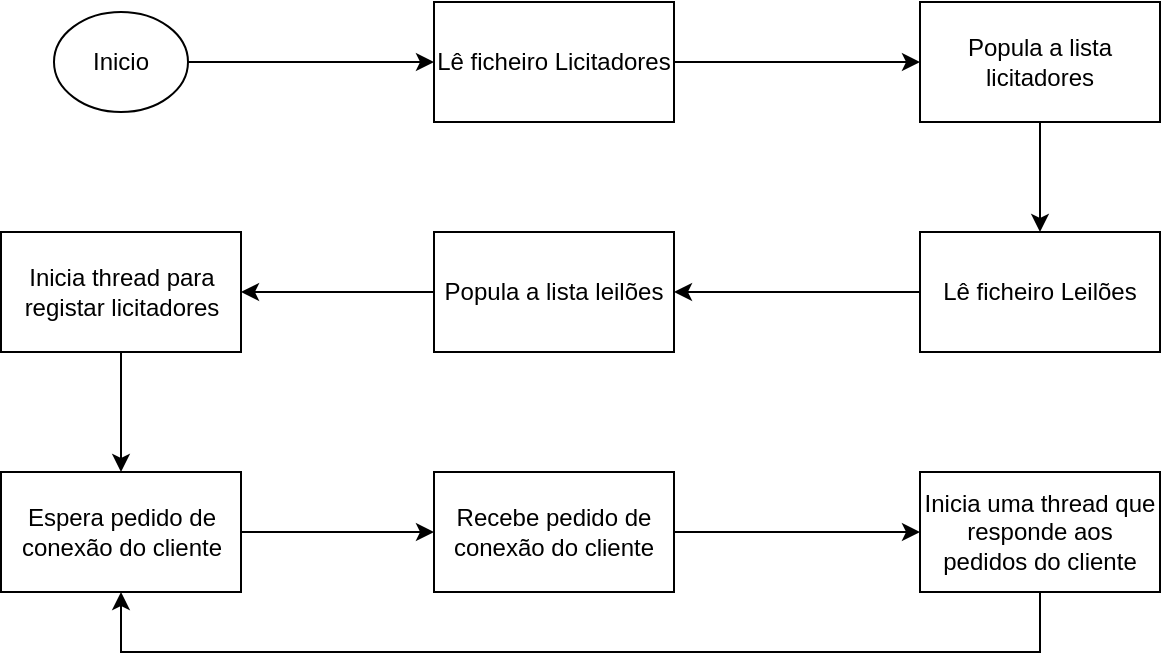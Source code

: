 <mxfile version="10.7.5" type="device"><diagram id="OfeDq_HYb8oal99TpFsc" name="Geral"><mxGraphModel dx="842" dy="652" grid="0" gridSize="10" guides="1" tooltips="1" connect="1" arrows="1" fold="1" page="1" pageScale="1" pageWidth="827" pageHeight="1169" math="0" shadow="0"><root><mxCell id="0"/><mxCell id="1" parent="0"/><mxCell id="7CTZjOJlYamgoq7k59oy-13" style="edgeStyle=orthogonalEdgeStyle;rounded=0;orthogonalLoop=1;jettySize=auto;html=1;exitX=1;exitY=0.5;exitDx=0;exitDy=0;entryX=0;entryY=0.5;entryDx=0;entryDy=0;" edge="1" parent="1" source="7CTZjOJlYamgoq7k59oy-1" target="7CTZjOJlYamgoq7k59oy-2"><mxGeometry relative="1" as="geometry"/></mxCell><mxCell id="7CTZjOJlYamgoq7k59oy-1" value="Inicio" style="ellipse;whiteSpace=wrap;html=1;" vertex="1" parent="1"><mxGeometry x="163" y="20" width="67" height="50" as="geometry"/></mxCell><mxCell id="7CTZjOJlYamgoq7k59oy-14" style="edgeStyle=orthogonalEdgeStyle;rounded=0;orthogonalLoop=1;jettySize=auto;html=1;exitX=1;exitY=0.5;exitDx=0;exitDy=0;entryX=0;entryY=0.5;entryDx=0;entryDy=0;" edge="1" parent="1" source="7CTZjOJlYamgoq7k59oy-2" target="7CTZjOJlYamgoq7k59oy-10"><mxGeometry relative="1" as="geometry"/></mxCell><mxCell id="7CTZjOJlYamgoq7k59oy-2" value="Lê ficheiro Licitadores" style="rounded=0;whiteSpace=wrap;html=1;" vertex="1" parent="1"><mxGeometry x="353" y="15" width="120" height="60" as="geometry"/></mxCell><mxCell id="7CTZjOJlYamgoq7k59oy-16" style="edgeStyle=orthogonalEdgeStyle;rounded=0;orthogonalLoop=1;jettySize=auto;html=1;exitX=0;exitY=0.5;exitDx=0;exitDy=0;entryX=1;entryY=0.5;entryDx=0;entryDy=0;" edge="1" parent="1" source="7CTZjOJlYamgoq7k59oy-3" target="7CTZjOJlYamgoq7k59oy-11"><mxGeometry relative="1" as="geometry"/></mxCell><mxCell id="7CTZjOJlYamgoq7k59oy-3" value="Lê ficheiro Leilões" style="rounded=0;whiteSpace=wrap;html=1;" vertex="1" parent="1"><mxGeometry x="596" y="130" width="120" height="60" as="geometry"/></mxCell><mxCell id="7CTZjOJlYamgoq7k59oy-23" style="edgeStyle=orthogonalEdgeStyle;rounded=0;orthogonalLoop=1;jettySize=auto;html=1;exitX=0.5;exitY=1;exitDx=0;exitDy=0;entryX=0.5;entryY=0;entryDx=0;entryDy=0;" edge="1" parent="1" source="7CTZjOJlYamgoq7k59oy-4" target="7CTZjOJlYamgoq7k59oy-7"><mxGeometry relative="1" as="geometry"/></mxCell><mxCell id="7CTZjOJlYamgoq7k59oy-4" value="Inicia thread para registar licitadores" style="rounded=0;whiteSpace=wrap;html=1;" vertex="1" parent="1"><mxGeometry x="136.5" y="130" width="120" height="60" as="geometry"/></mxCell><mxCell id="7CTZjOJlYamgoq7k59oy-20" style="edgeStyle=orthogonalEdgeStyle;rounded=0;orthogonalLoop=1;jettySize=auto;html=1;exitX=1;exitY=0.5;exitDx=0;exitDy=0;entryX=0;entryY=0.5;entryDx=0;entryDy=0;" edge="1" parent="1" source="7CTZjOJlYamgoq7k59oy-7" target="7CTZjOJlYamgoq7k59oy-8"><mxGeometry relative="1" as="geometry"/></mxCell><mxCell id="7CTZjOJlYamgoq7k59oy-7" value="Espera pedido de conexão do cliente" style="rounded=0;whiteSpace=wrap;html=1;" vertex="1" parent="1"><mxGeometry x="136.5" y="250" width="120" height="60" as="geometry"/></mxCell><mxCell id="7CTZjOJlYamgoq7k59oy-24" style="edgeStyle=orthogonalEdgeStyle;rounded=0;orthogonalLoop=1;jettySize=auto;html=1;exitX=1;exitY=0.5;exitDx=0;exitDy=0;entryX=0;entryY=0.5;entryDx=0;entryDy=0;" edge="1" parent="1" source="7CTZjOJlYamgoq7k59oy-8" target="7CTZjOJlYamgoq7k59oy-9"><mxGeometry relative="1" as="geometry"/></mxCell><mxCell id="7CTZjOJlYamgoq7k59oy-8" value="Recebe pedido de conexão do cliente" style="rounded=0;whiteSpace=wrap;html=1;" vertex="1" parent="1"><mxGeometry x="353" y="250" width="120" height="60" as="geometry"/></mxCell><mxCell id="7CTZjOJlYamgoq7k59oy-25" style="edgeStyle=orthogonalEdgeStyle;rounded=0;orthogonalLoop=1;jettySize=auto;html=1;exitX=0.5;exitY=1;exitDx=0;exitDy=0;entryX=0.5;entryY=1;entryDx=0;entryDy=0;" edge="1" parent="1" source="7CTZjOJlYamgoq7k59oy-9" target="7CTZjOJlYamgoq7k59oy-7"><mxGeometry relative="1" as="geometry"><Array as="points"><mxPoint x="656" y="340"/><mxPoint x="197" y="340"/></Array></mxGeometry></mxCell><mxCell id="7CTZjOJlYamgoq7k59oy-9" value="Inicia uma thread que responde aos pedidos do cliente" style="rounded=0;whiteSpace=wrap;html=1;" vertex="1" parent="1"><mxGeometry x="596" y="250" width="120" height="60" as="geometry"/></mxCell><mxCell id="7CTZjOJlYamgoq7k59oy-15" style="edgeStyle=orthogonalEdgeStyle;rounded=0;orthogonalLoop=1;jettySize=auto;html=1;exitX=0.5;exitY=1;exitDx=0;exitDy=0;entryX=0.5;entryY=0;entryDx=0;entryDy=0;" edge="1" parent="1" source="7CTZjOJlYamgoq7k59oy-10" target="7CTZjOJlYamgoq7k59oy-3"><mxGeometry relative="1" as="geometry"/></mxCell><mxCell id="7CTZjOJlYamgoq7k59oy-10" value="Popula a lista licitadores" style="rounded=0;whiteSpace=wrap;html=1;" vertex="1" parent="1"><mxGeometry x="596" y="15" width="120" height="60" as="geometry"/></mxCell><mxCell id="7CTZjOJlYamgoq7k59oy-17" style="edgeStyle=orthogonalEdgeStyle;rounded=0;orthogonalLoop=1;jettySize=auto;html=1;exitX=0;exitY=0.5;exitDx=0;exitDy=0;entryX=1;entryY=0.5;entryDx=0;entryDy=0;" edge="1" parent="1" source="7CTZjOJlYamgoq7k59oy-11" target="7CTZjOJlYamgoq7k59oy-4"><mxGeometry relative="1" as="geometry"/></mxCell><mxCell id="7CTZjOJlYamgoq7k59oy-11" value="Popula a lista leilões" style="rounded=0;whiteSpace=wrap;html=1;" vertex="1" parent="1"><mxGeometry x="353" y="130" width="120" height="60" as="geometry"/></mxCell></root></mxGraphModel></diagram></mxfile>